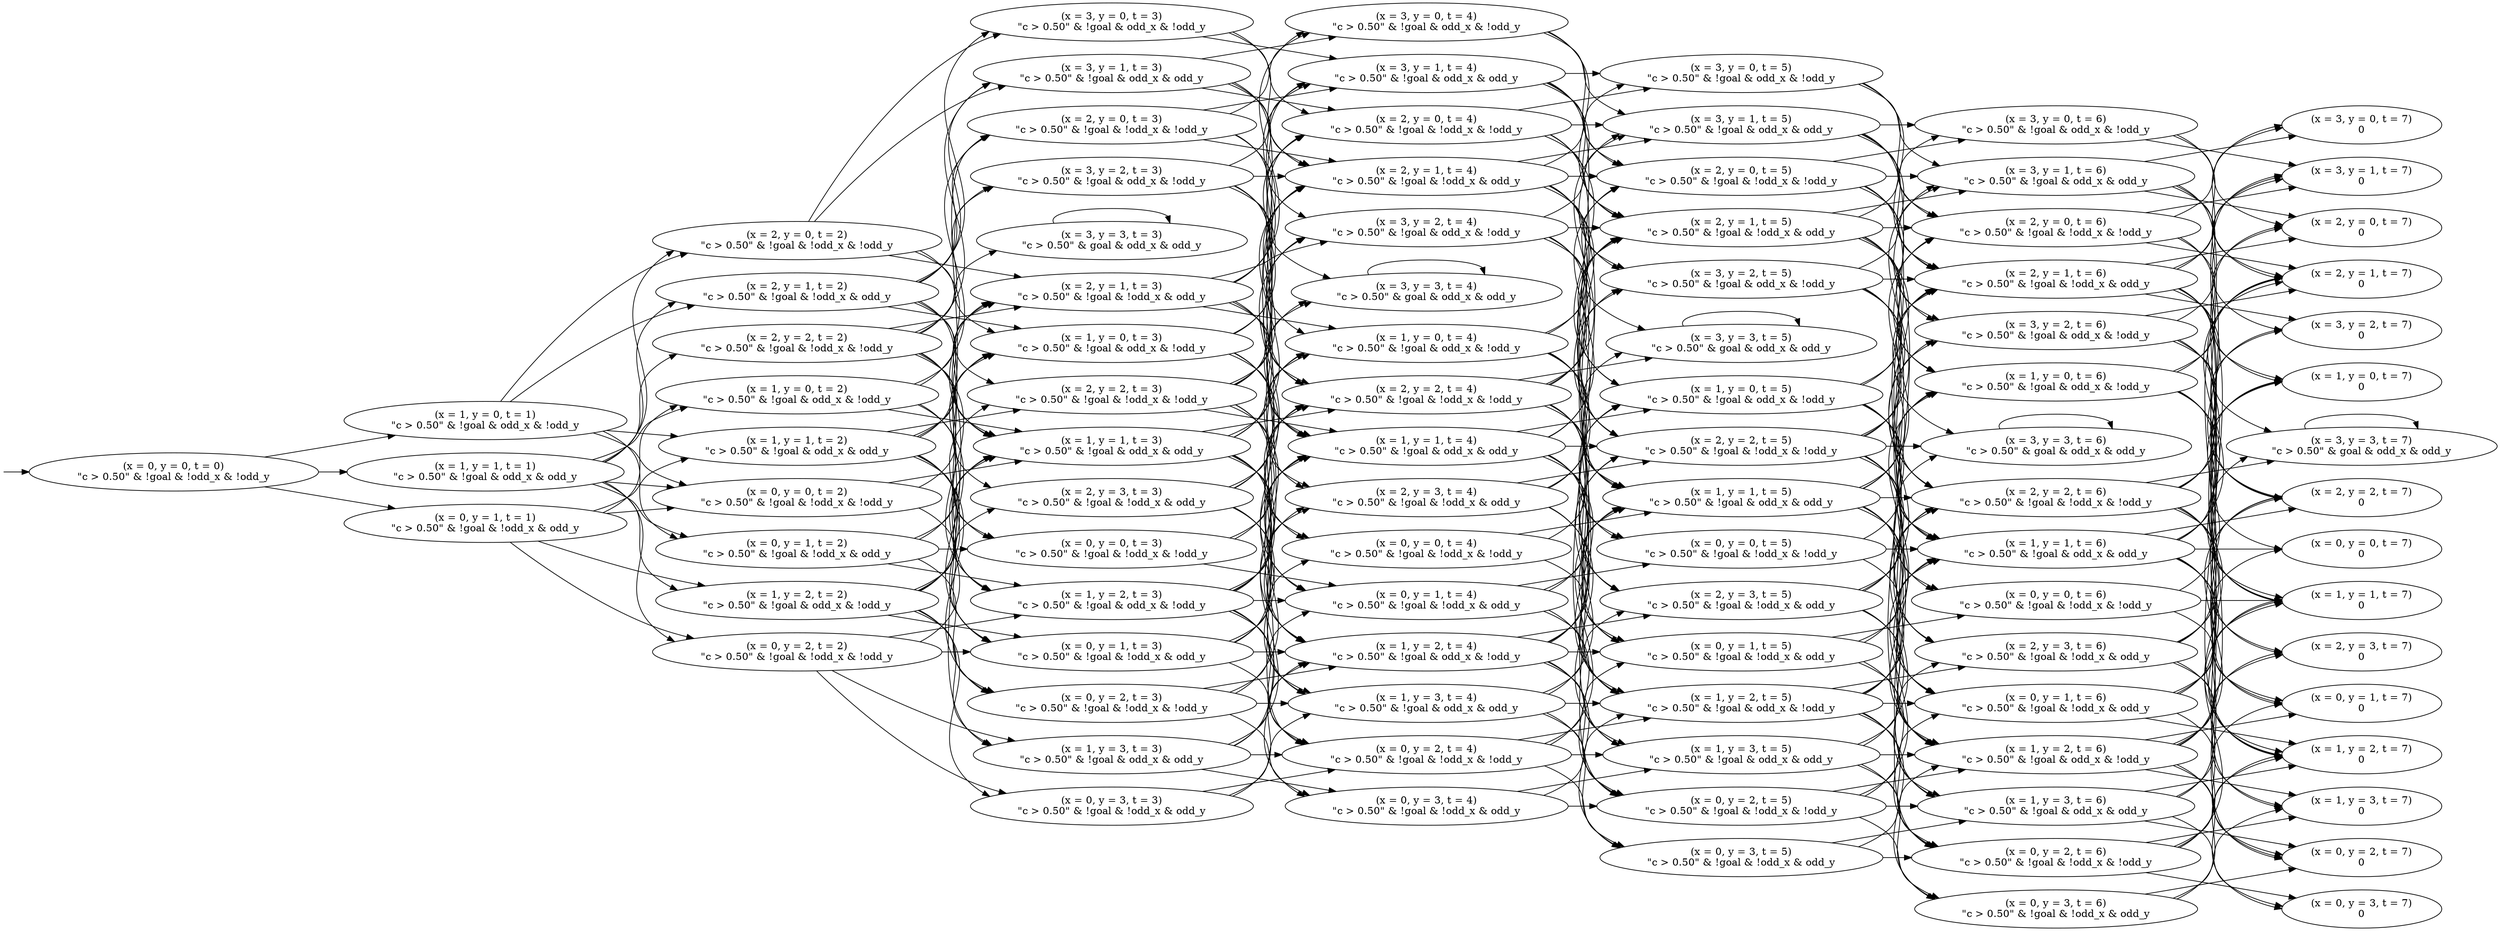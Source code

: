 digraph G {
  rankdir=LR
  I [label="", style=invis, width=0]
  I -> 0
  0 [label="(x = 0, y = 0, t = 0)\n\"c > 0.50\" & !goal & !odd_x & !odd_y"]
  0 -> 1 [label=""]
  0 -> 2 [label=""]
  0 -> 3 [label=""]
  1 [label="(x = 1, y = 1, t = 1)\n\"c > 0.50\" & !goal & odd_x & odd_y"]
  1 -> 4 [label=""]
  1 -> 5 [label=""]
  1 -> 6 [label=""]
  1 -> 7 [label=""]
  1 -> 8 [label=""]
  1 -> 9 [label=""]
  1 -> 10 [label=""]
  1 -> 11 [label=""]
  2 [label="(x = 1, y = 0, t = 1)\n\"c > 0.50\" & !goal & odd_x & !odd_y"]
  2 -> 5 [label=""]
  2 -> 12 [label=""]
  2 -> 8 [label=""]
  2 -> 9 [label=""]
  2 -> 11 [label=""]
  3 [label="(x = 0, y = 1, t = 1)\n\"c > 0.50\" & !goal & !odd_x & odd_y"]
  3 -> 6 [label=""]
  3 -> 12 [label=""]
  3 -> 7 [label=""]
  3 -> 10 [label=""]
  3 -> 11 [label=""]
  4 [label="(x = 2, y = 2, t = 2)\n\"c > 0.50\" & !goal & !odd_x & !odd_y"]
  4 -> 13 [label=""]
  4 -> 14 [label=""]
  4 -> 15 [label=""]
  4 -> 16 [label=""]
  4 -> 17 [label=""]
  4 -> 18 [label=""]
  4 -> 19 [label=""]
  4 -> 20 [label=""]
  5 [label="(x = 2, y = 1, t = 2)\n\"c > 0.50\" & !goal & !odd_x & odd_y"]
  5 -> 14 [label=""]
  5 -> 21 [label=""]
  5 -> 17 [label=""]
  5 -> 18 [label=""]
  5 -> 20 [label=""]
  5 -> 22 [label=""]
  5 -> 23 [label=""]
  5 -> 24 [label=""]
  6 [label="(x = 1, y = 2, t = 2)\n\"c > 0.50\" & !goal & odd_x & !odd_y"]
  6 -> 15 [label=""]
  6 -> 21 [label=""]
  6 -> 16 [label=""]
  6 -> 19 [label=""]
  6 -> 20 [label=""]
  6 -> 25 [label=""]
  6 -> 26 [label=""]
  6 -> 27 [label=""]
  7 [label="(x = 0, y = 2, t = 2)\n\"c > 0.50\" & !goal & !odd_x & !odd_y"]
  7 -> 16 [label=""]
  7 -> 18 [label=""]
  7 -> 20 [label=""]
  7 -> 25 [label=""]
  7 -> 27 [label=""]
  8 [label="(x = 2, y = 0, t = 2)\n\"c > 0.50\" & !goal & !odd_x & !odd_y"]
  8 -> 17 [label=""]
  8 -> 19 [label=""]
  8 -> 20 [label=""]
  8 -> 22 [label=""]
  8 -> 24 [label=""]
  9 [label="(x = 0, y = 1, t = 2)\n\"c > 0.50\" & !goal & !odd_x & odd_y"]
  9 -> 18 [label=""]
  9 -> 20 [label=""]
  9 -> 26 [label=""]
  9 -> 24 [label=""]
  9 -> 28 [label=""]
  10 [label="(x = 1, y = 0, t = 2)\n\"c > 0.50\" & !goal & odd_x & !odd_y"]
  10 -> 19 [label=""]
  10 -> 20 [label=""]
  10 -> 23 [label=""]
  10 -> 27 [label=""]
  10 -> 28 [label=""]
  11 [label="(x = 0, y = 0, t = 2)\n\"c > 0.50\" & !goal & !odd_x & !odd_y"]
  11 -> 20 [label=""]
  11 -> 24 [label=""]
  11 -> 27 [label=""]
  12 [label="(x = 1, y = 1, t = 2)\n\"c > 0.50\" & !goal & odd_x & odd_y"]
  12 -> 21 [label=""]
  12 -> 19 [label=""]
  12 -> 18 [label=""]
  12 -> 26 [label=""]
  12 -> 23 [label=""]
  12 -> 27 [label=""]
  12 -> 24 [label=""]
  12 -> 28 [label=""]
  13 [label="(x = 3, y = 3, t = 3)\n\"c > 0.50\" & goal & odd_x & odd_y"]
  13 -> 13 [label=""]
  14 [label="(x = 3, y = 2, t = 3)\n\"c > 0.50\" & !goal & odd_x & !odd_y"]
  14 -> 29 [label=""]
  14 -> 30 [label=""]
  14 -> 31 [label=""]
  14 -> 32 [label=""]
  14 -> 33 [label=""]
  15 [label="(x = 2, y = 3, t = 3)\n\"c > 0.50\" & !goal & !odd_x & odd_y"]
  15 -> 29 [label=""]
  15 -> 34 [label=""]
  15 -> 31 [label=""]
  15 -> 35 [label=""]
  15 -> 36 [label=""]
  16 [label="(x = 1, y = 3, t = 3)\n\"c > 0.50\" & !goal & odd_x & odd_y"]
  16 -> 30 [label=""]
  16 -> 31 [label=""]
  16 -> 36 [label=""]
  16 -> 37 [label=""]
  16 -> 38 [label=""]
  17 [label="(x = 3, y = 1, t = 3)\n\"c > 0.50\" & !goal & odd_x & odd_y"]
  17 -> 34 [label=""]
  17 -> 31 [label=""]
  17 -> 33 [label=""]
  17 -> 39 [label=""]
  17 -> 40 [label=""]
  18 [label="(x = 1, y = 2, t = 3)\n\"c > 0.50\" & !goal & odd_x & !odd_y"]
  18 -> 30 [label=""]
  18 -> 31 [label=""]
  18 -> 35 [label=""]
  18 -> 33 [label=""]
  18 -> 41 [label=""]
  18 -> 37 [label=""]
  18 -> 38 [label=""]
  18 -> 42 [label=""]
  19 [label="(x = 2, y = 1, t = 3)\n\"c > 0.50\" & !goal & !odd_x & odd_y"]
  19 -> 34 [label=""]
  19 -> 31 [label=""]
  19 -> 32 [label=""]
  19 -> 36 [label=""]
  19 -> 41 [label=""]
  19 -> 39 [label=""]
  19 -> 40 [label=""]
  19 -> 43 [label=""]
  20 [label="(x = 1, y = 1, t = 3)\n\"c > 0.50\" & !goal & odd_x & odd_y"]
  20 -> 31 [label=""]
  20 -> 33 [label=""]
  20 -> 36 [label=""]
  20 -> 38 [label=""]
  20 -> 40 [label=""]
  20 -> 42 [label=""]
  20 -> 43 [label=""]
  20 -> 44 [label=""]
  21 [label="(x = 2, y = 2, t = 3)\n\"c > 0.50\" & !goal & !odd_x & !odd_y"]
  21 -> 29 [label=""]
  21 -> 34 [label=""]
  21 -> 30 [label=""]
  21 -> 35 [label=""]
  21 -> 32 [label=""]
  21 -> 36 [label=""]
  21 -> 33 [label=""]
  21 -> 41 [label=""]
  22 [label="(x = 3, y = 0, t = 3)\n\"c > 0.50\" & !goal & odd_x & !odd_y"]
  22 -> 32 [label=""]
  22 -> 33 [label=""]
  22 -> 40 [label=""]
  23 [label="(x = 2, y = 0, t = 3)\n\"c > 0.50\" & !goal & !odd_x & !odd_y"]
  23 -> 32 [label=""]
  23 -> 33 [label=""]
  23 -> 41 [label=""]
  23 -> 39 [label=""]
  23 -> 43 [label=""]
  24 [label="(x = 1, y = 0, t = 3)\n\"c > 0.50\" & !goal & odd_x & !odd_y"]
  24 -> 33 [label=""]
  24 -> 41 [label=""]
  24 -> 40 [label=""]
  24 -> 42 [label=""]
  24 -> 44 [label=""]
  25 [label="(x = 0, y = 3, t = 3)\n\"c > 0.50\" & !goal & !odd_x & odd_y"]
  25 -> 35 [label=""]
  25 -> 36 [label=""]
  25 -> 38 [label=""]
  26 [label="(x = 0, y = 2, t = 3)\n\"c > 0.50\" & !goal & !odd_x & !odd_y"]
  26 -> 35 [label=""]
  26 -> 36 [label=""]
  26 -> 41 [label=""]
  26 -> 37 [label=""]
  26 -> 42 [label=""]
  27 [label="(x = 0, y = 1, t = 3)\n\"c > 0.50\" & !goal & !odd_x & odd_y"]
  27 -> 36 [label=""]
  27 -> 41 [label=""]
  27 -> 38 [label=""]
  27 -> 43 [label=""]
  27 -> 44 [label=""]
  28 [label="(x = 0, y = 0, t = 3)\n\"c > 0.50\" & !goal & !odd_x & !odd_y"]
  28 -> 41 [label=""]
  28 -> 43 [label=""]
  28 -> 42 [label=""]
  29 [label="(x = 3, y = 3, t = 4)\n\"c > 0.50\" & goal & odd_x & odd_y"]
  29 -> 29 [label=""]
  30 [label="(x = 2, y = 3, t = 4)\n\"c > 0.50\" & !goal & !odd_x & odd_y"]
  30 -> 45 [label=""]
  30 -> 46 [label=""]
  30 -> 47 [label=""]
  30 -> 48 [label=""]
  30 -> 49 [label=""]
  31 [label="(x = 2, y = 2, t = 4)\n\"c > 0.50\" & !goal & !odd_x & !odd_y"]
  31 -> 45 [label=""]
  31 -> 46 [label=""]
  31 -> 50 [label=""]
  31 -> 48 [label=""]
  31 -> 51 [label=""]
  31 -> 49 [label=""]
  31 -> 52 [label=""]
  31 -> 53 [label=""]
  32 [label="(x = 3, y = 1, t = 4)\n\"c > 0.50\" & !goal & odd_x & odd_y"]
  32 -> 46 [label=""]
  32 -> 47 [label=""]
  32 -> 52 [label=""]
  32 -> 54 [label=""]
  32 -> 55 [label=""]
  33 [label="(x = 2, y = 1, t = 4)\n\"c > 0.50\" & !goal & !odd_x & odd_y"]
  33 -> 46 [label=""]
  33 -> 47 [label=""]
  33 -> 51 [label=""]
  33 -> 49 [label=""]
  33 -> 53 [label=""]
  33 -> 54 [label=""]
  33 -> 55 [label=""]
  33 -> 56 [label=""]
  34 [label="(x = 3, y = 2, t = 4)\n\"c > 0.50\" & !goal & odd_x & !odd_y"]
  34 -> 45 [label=""]
  34 -> 50 [label=""]
  34 -> 47 [label=""]
  34 -> 51 [label=""]
  34 -> 52 [label=""]
  35 [label="(x = 1, y = 3, t = 4)\n\"c > 0.50\" & !goal & odd_x & odd_y"]
  35 -> 50 [label=""]
  35 -> 47 [label=""]
  35 -> 49 [label=""]
  35 -> 57 [label=""]
  35 -> 58 [label=""]
  36 [label="(x = 1, y = 2, t = 4)\n\"c > 0.50\" & !goal & odd_x & !odd_y"]
  36 -> 50 [label=""]
  36 -> 47 [label=""]
  36 -> 48 [label=""]
  36 -> 52 [label=""]
  36 -> 53 [label=""]
  36 -> 57 [label=""]
  36 -> 58 [label=""]
  36 -> 59 [label=""]
  37 [label="(x = 0, y = 3, t = 4)\n\"c > 0.50\" & !goal & !odd_x & odd_y"]
  37 -> 48 [label=""]
  37 -> 49 [label=""]
  37 -> 58 [label=""]
  38 [label="(x = 0, y = 2, t = 4)\n\"c > 0.50\" & !goal & !odd_x & !odd_y"]
  38 -> 48 [label=""]
  38 -> 49 [label=""]
  38 -> 53 [label=""]
  38 -> 57 [label=""]
  38 -> 59 [label=""]
  39 [label="(x = 3, y = 0, t = 4)\n\"c > 0.50\" & !goal & odd_x & !odd_y"]
  39 -> 51 [label=""]
  39 -> 52 [label=""]
  39 -> 55 [label=""]
  40 [label="(x = 2, y = 0, t = 4)\n\"c > 0.50\" & !goal & !odd_x & !odd_y"]
  40 -> 51 [label=""]
  40 -> 52 [label=""]
  40 -> 53 [label=""]
  40 -> 54 [label=""]
  40 -> 56 [label=""]
  41 [label="(x = 1, y = 1, t = 4)\n\"c > 0.50\" & !goal & odd_x & odd_y"]
  41 -> 47 [label=""]
  41 -> 52 [label=""]
  41 -> 49 [label=""]
  41 -> 58 [label=""]
  41 -> 55 [label=""]
  41 -> 59 [label=""]
  41 -> 56 [label=""]
  41 -> 60 [label=""]
  42 [label="(x = 0, y = 1, t = 4)\n\"c > 0.50\" & !goal & !odd_x & odd_y"]
  42 -> 49 [label=""]
  42 -> 53 [label=""]
  42 -> 58 [label=""]
  42 -> 56 [label=""]
  42 -> 60 [label=""]
  43 [label="(x = 1, y = 0, t = 4)\n\"c > 0.50\" & !goal & odd_x & !odd_y"]
  43 -> 52 [label=""]
  43 -> 53 [label=""]
  43 -> 55 [label=""]
  43 -> 59 [label=""]
  43 -> 60 [label=""]
  44 [label="(x = 0, y = 0, t = 4)\n\"c > 0.50\" & !goal & !odd_x & !odd_y"]
  44 -> 53 [label=""]
  44 -> 56 [label=""]
  44 -> 59 [label=""]
  45 [label="(x = 3, y = 3, t = 5)\n\"c > 0.50\" & goal & odd_x & odd_y"]
  45 -> 45 [label=""]
  46 [label="(x = 3, y = 2, t = 5)\n\"c > 0.50\" & !goal & odd_x & !odd_y"]
  46 -> 61 [label=""]
  46 -> 62 [label=""]
  46 -> 63 [label=""]
  46 -> 64 [label=""]
  46 -> 65 [label=""]
  47 [label="(x = 2, y = 2, t = 5)\n\"c > 0.50\" & !goal & !odd_x & !odd_y"]
  47 -> 61 [label=""]
  47 -> 66 [label=""]
  47 -> 62 [label=""]
  47 -> 67 [label=""]
  47 -> 64 [label=""]
  47 -> 68 [label=""]
  47 -> 65 [label=""]
  47 -> 69 [label=""]
  48 [label="(x = 1, y = 3, t = 5)\n\"c > 0.50\" & !goal & odd_x & odd_y"]
  48 -> 62 [label=""]
  48 -> 63 [label=""]
  48 -> 68 [label=""]
  48 -> 70 [label=""]
  48 -> 71 [label=""]
  49 [label="(x = 1, y = 2, t = 5)\n\"c > 0.50\" & !goal & odd_x & !odd_y"]
  49 -> 62 [label=""]
  49 -> 63 [label=""]
  49 -> 67 [label=""]
  49 -> 65 [label=""]
  49 -> 69 [label=""]
  49 -> 70 [label=""]
  49 -> 71 [label=""]
  49 -> 72 [label=""]
  50 [label="(x = 2, y = 3, t = 5)\n\"c > 0.50\" & !goal & !odd_x & odd_y"]
  50 -> 61 [label=""]
  50 -> 66 [label=""]
  50 -> 63 [label=""]
  50 -> 67 [label=""]
  50 -> 68 [label=""]
  51 [label="(x = 3, y = 1, t = 5)\n\"c > 0.50\" & !goal & odd_x & odd_y"]
  51 -> 66 [label=""]
  51 -> 63 [label=""]
  51 -> 65 [label=""]
  51 -> 73 [label=""]
  51 -> 74 [label=""]
  52 [label="(x = 2, y = 1, t = 5)\n\"c > 0.50\" & !goal & !odd_x & odd_y"]
  52 -> 66 [label=""]
  52 -> 63 [label=""]
  52 -> 64 [label=""]
  52 -> 68 [label=""]
  52 -> 69 [label=""]
  52 -> 73 [label=""]
  52 -> 74 [label=""]
  52 -> 75 [label=""]
  53 [label="(x = 1, y = 1, t = 5)\n\"c > 0.50\" & !goal & odd_x & odd_y"]
  53 -> 63 [label=""]
  53 -> 65 [label=""]
  53 -> 68 [label=""]
  53 -> 71 [label=""]
  53 -> 74 [label=""]
  53 -> 72 [label=""]
  53 -> 75 [label=""]
  53 -> 76 [label=""]
  54 [label="(x = 3, y = 0, t = 5)\n\"c > 0.50\" & !goal & odd_x & !odd_y"]
  54 -> 64 [label=""]
  54 -> 65 [label=""]
  54 -> 74 [label=""]
  55 [label="(x = 2, y = 0, t = 5)\n\"c > 0.50\" & !goal & !odd_x & !odd_y"]
  55 -> 64 [label=""]
  55 -> 65 [label=""]
  55 -> 69 [label=""]
  55 -> 73 [label=""]
  55 -> 75 [label=""]
  56 [label="(x = 1, y = 0, t = 5)\n\"c > 0.50\" & !goal & odd_x & !odd_y"]
  56 -> 65 [label=""]
  56 -> 69 [label=""]
  56 -> 74 [label=""]
  56 -> 72 [label=""]
  56 -> 76 [label=""]
  57 [label="(x = 0, y = 3, t = 5)\n\"c > 0.50\" & !goal & !odd_x & odd_y"]
  57 -> 67 [label=""]
  57 -> 68 [label=""]
  57 -> 71 [label=""]
  58 [label="(x = 0, y = 2, t = 5)\n\"c > 0.50\" & !goal & !odd_x & !odd_y"]
  58 -> 67 [label=""]
  58 -> 68 [label=""]
  58 -> 69 [label=""]
  58 -> 70 [label=""]
  58 -> 72 [label=""]
  59 [label="(x = 0, y = 1, t = 5)\n\"c > 0.50\" & !goal & !odd_x & odd_y"]
  59 -> 68 [label=""]
  59 -> 69 [label=""]
  59 -> 71 [label=""]
  59 -> 75 [label=""]
  59 -> 76 [label=""]
  60 [label="(x = 0, y = 0, t = 5)\n\"c > 0.50\" & !goal & !odd_x & !odd_y"]
  60 -> 69 [label=""]
  60 -> 75 [label=""]
  60 -> 72 [label=""]
  61 [label="(x = 3, y = 3, t = 6)\n\"c > 0.50\" & goal & odd_x & odd_y"]
  61 -> 61 [label=""]
  62 [label="(x = 2, y = 3, t = 6)\n\"c > 0.50\" & !goal & !odd_x & odd_y"]
  62 -> 77 [label=""]
  62 -> 78 [label=""]
  62 -> 79 [label=""]
  62 -> 80 [label=""]
  62 -> 81 [label=""]
  63 [label="(x = 2, y = 2, t = 6)\n\"c > 0.50\" & !goal & !odd_x & !odd_y"]
  63 -> 77 [label=""]
  63 -> 78 [label=""]
  63 -> 82 [label=""]
  63 -> 80 [label=""]
  63 -> 83 [label=""]
  63 -> 81 [label=""]
  63 -> 84 [label=""]
  63 -> 85 [label=""]
  64 [label="(x = 3, y = 1, t = 6)\n\"c > 0.50\" & !goal & odd_x & odd_y"]
  64 -> 78 [label=""]
  64 -> 79 [label=""]
  64 -> 84 [label=""]
  64 -> 86 [label=""]
  64 -> 87 [label=""]
  65 [label="(x = 2, y = 1, t = 6)\n\"c > 0.50\" & !goal & !odd_x & odd_y"]
  65 -> 78 [label=""]
  65 -> 79 [label=""]
  65 -> 83 [label=""]
  65 -> 81 [label=""]
  65 -> 85 [label=""]
  65 -> 86 [label=""]
  65 -> 87 [label=""]
  65 -> 88 [label=""]
  66 [label="(x = 3, y = 2, t = 6)\n\"c > 0.50\" & !goal & odd_x & !odd_y"]
  66 -> 77 [label=""]
  66 -> 82 [label=""]
  66 -> 79 [label=""]
  66 -> 83 [label=""]
  66 -> 84 [label=""]
  67 [label="(x = 1, y = 3, t = 6)\n\"c > 0.50\" & !goal & odd_x & odd_y"]
  67 -> 82 [label=""]
  67 -> 79 [label=""]
  67 -> 81 [label=""]
  67 -> 89 [label=""]
  67 -> 90 [label=""]
  68 [label="(x = 1, y = 2, t = 6)\n\"c > 0.50\" & !goal & odd_x & !odd_y"]
  68 -> 82 [label=""]
  68 -> 79 [label=""]
  68 -> 80 [label=""]
  68 -> 84 [label=""]
  68 -> 85 [label=""]
  68 -> 89 [label=""]
  68 -> 90 [label=""]
  68 -> 91 [label=""]
  69 [label="(x = 1, y = 1, t = 6)\n\"c > 0.50\" & !goal & odd_x & odd_y"]
  69 -> 79 [label=""]
  69 -> 84 [label=""]
  69 -> 81 [label=""]
  69 -> 90 [label=""]
  69 -> 87 [label=""]
  69 -> 91 [label=""]
  69 -> 88 [label=""]
  69 -> 92 [label=""]
  70 [label="(x = 0, y = 3, t = 6)\n\"c > 0.50\" & !goal & !odd_x & odd_y"]
  70 -> 80 [label=""]
  70 -> 81 [label=""]
  70 -> 90 [label=""]
  71 [label="(x = 0, y = 2, t = 6)\n\"c > 0.50\" & !goal & !odd_x & !odd_y"]
  71 -> 80 [label=""]
  71 -> 81 [label=""]
  71 -> 85 [label=""]
  71 -> 89 [label=""]
  71 -> 91 [label=""]
  72 [label="(x = 0, y = 1, t = 6)\n\"c > 0.50\" & !goal & !odd_x & odd_y"]
  72 -> 81 [label=""]
  72 -> 85 [label=""]
  72 -> 90 [label=""]
  72 -> 88 [label=""]
  72 -> 92 [label=""]
  73 [label="(x = 3, y = 0, t = 6)\n\"c > 0.50\" & !goal & odd_x & !odd_y"]
  73 -> 83 [label=""]
  73 -> 84 [label=""]
  73 -> 87 [label=""]
  74 [label="(x = 2, y = 0, t = 6)\n\"c > 0.50\" & !goal & !odd_x & !odd_y"]
  74 -> 83 [label=""]
  74 -> 84 [label=""]
  74 -> 85 [label=""]
  74 -> 86 [label=""]
  74 -> 88 [label=""]
  75 [label="(x = 1, y = 0, t = 6)\n\"c > 0.50\" & !goal & odd_x & !odd_y"]
  75 -> 84 [label=""]
  75 -> 85 [label=""]
  75 -> 87 [label=""]
  75 -> 91 [label=""]
  75 -> 92 [label=""]
  76 [label="(x = 0, y = 0, t = 6)\n\"c > 0.50\" & !goal & !odd_x & !odd_y"]
  76 -> 85 [label=""]
  76 -> 88 [label=""]
  76 -> 91 [label=""]
  77 [label="(x = 3, y = 3, t = 7)\n\"c > 0.50\" & goal & odd_x & odd_y"]
  77 -> 77 [label=""]
  78 [label="(x = 3, y = 2, t = 7)\n0"]
  79 [label="(x = 2, y = 2, t = 7)\n0"]
  80 [label="(x = 1, y = 3, t = 7)\n0"]
  81 [label="(x = 1, y = 2, t = 7)\n0"]
  82 [label="(x = 2, y = 3, t = 7)\n0"]
  83 [label="(x = 3, y = 1, t = 7)\n0"]
  84 [label="(x = 2, y = 1, t = 7)\n0"]
  85 [label="(x = 1, y = 1, t = 7)\n0"]
  86 [label="(x = 3, y = 0, t = 7)\n0"]
  87 [label="(x = 2, y = 0, t = 7)\n0"]
  88 [label="(x = 1, y = 0, t = 7)\n0"]
  89 [label="(x = 0, y = 3, t = 7)\n0"]
  90 [label="(x = 0, y = 2, t = 7)\n0"]
  91 [label="(x = 0, y = 1, t = 7)\n0"]
  92 [label="(x = 0, y = 0, t = 7)\n0"]
}
